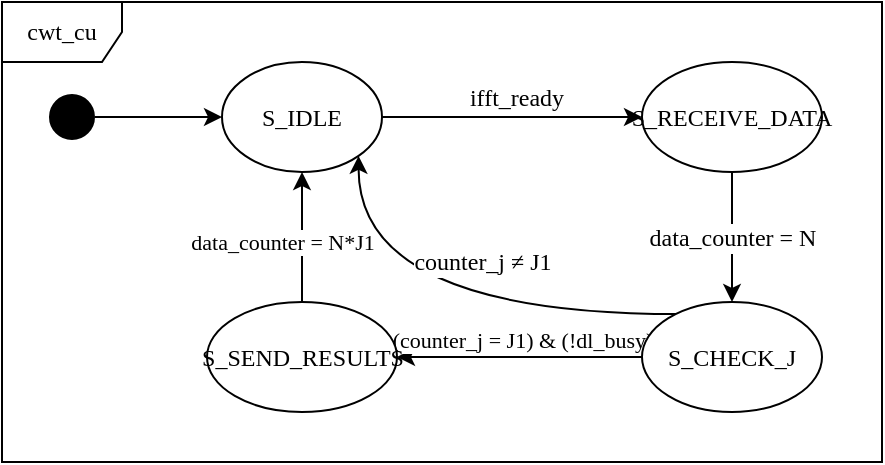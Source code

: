<mxfile version="25.0.3">
  <diagram name="Page-1" id="58cdce13-f638-feb5-8d6f-7d28b1aa9fa0">
    <mxGraphModel dx="683" dy="365" grid="1" gridSize="10" guides="1" tooltips="1" connect="1" arrows="1" fold="1" page="1" pageScale="1" pageWidth="1100" pageHeight="850" background="none" math="0" shadow="0">
      <root>
        <mxCell id="0" />
        <mxCell id="1" parent="0" />
        <mxCell id="2a3bc250acf0617d-8" value="&lt;div&gt;&lt;font data-font-src=&quot;https://db.onlinewebfonts.com/t/17e268efa7d01d3f0d6c6c4d95f4326c.ttf&quot; face=&quot;NewsGotT&quot;&gt;cwt_cu&lt;/font&gt;&lt;/div&gt;" style="shape=umlFrame;whiteSpace=wrap;html=1;rounded=1;shadow=0;comic=0;labelBackgroundColor=none;strokeWidth=1;fontFamily=Verdana;fontSize=12;align=center;movable=1;resizable=1;rotatable=1;deletable=1;editable=1;locked=0;connectable=1;" parent="1" vertex="1">
          <mxGeometry x="40" y="50" width="440" height="230" as="geometry" />
        </mxCell>
        <mxCell id="8ndJ4Dx7o7mWH3u_3wzX-2" style="edgeStyle=orthogonalEdgeStyle;rounded=0;orthogonalLoop=1;jettySize=auto;html=1;exitX=0.5;exitY=0.118;exitDx=0;exitDy=0;entryX=0;entryY=0.5;entryDx=0;entryDy=0;exitPerimeter=0;" parent="1" source="382b91b5511bd0f7-1" target="8ndJ4Dx7o7mWH3u_3wzX-1" edge="1">
          <mxGeometry relative="1" as="geometry" />
        </mxCell>
        <mxCell id="382b91b5511bd0f7-1" value="" style="ellipse;html=1;shape=startState;fillColor=#000000;strokeColor=default;rounded=1;shadow=0;comic=0;labelBackgroundColor=none;fontFamily=Verdana;fontSize=12;fontColor=#000000;align=center;direction=south;" parent="1" vertex="1">
          <mxGeometry x="60" y="92.5" width="30" height="30" as="geometry" />
        </mxCell>
        <mxCell id="8ndJ4Dx7o7mWH3u_3wzX-15" style="edgeStyle=orthogonalEdgeStyle;rounded=0;orthogonalLoop=1;jettySize=auto;html=1;exitX=1;exitY=0.5;exitDx=0;exitDy=0;entryX=0;entryY=0.5;entryDx=0;entryDy=0;fontFamily=NewsGotT;fontSize=12;fontColor=default;" parent="1" source="8ndJ4Dx7o7mWH3u_3wzX-1" target="8ndJ4Dx7o7mWH3u_3wzX-10" edge="1">
          <mxGeometry relative="1" as="geometry" />
        </mxCell>
        <mxCell id="8ndJ4Dx7o7mWH3u_3wzX-16" value="ifft_ready" style="edgeLabel;html=1;align=center;verticalAlign=middle;resizable=0;points=[];strokeColor=default;fontFamily=NewsGotT;fontSize=12;fontColor=default;fillColor=default;fontSource=https%3A%2F%2Fdb.onlinewebfonts.com%2Ft%2F17e268efa7d01d3f0d6c6c4d95f4326c.ttf;" parent="8ndJ4Dx7o7mWH3u_3wzX-15" vertex="1" connectable="0">
          <mxGeometry x="0.021" y="-2" relative="1" as="geometry">
            <mxPoint y="-12" as="offset" />
          </mxGeometry>
        </mxCell>
        <mxCell id="8ndJ4Dx7o7mWH3u_3wzX-1" value="&lt;font data-font-src=&quot;https://db.onlinewebfonts.com/t/17e268efa7d01d3f0d6c6c4d95f4326c.ttf&quot;&gt;S_IDLE&lt;/font&gt;" style="ellipse;whiteSpace=wrap;html=1;fontFamily=NewsGotT;" parent="1" vertex="1">
          <mxGeometry x="150" y="80" width="80" height="55" as="geometry" />
        </mxCell>
        <mxCell id="T45YvrZhQ5AWfYzkkiMV-3" value="&lt;font face=&quot;NewsGotT&quot;&gt;data_counter = N&lt;/font&gt;" style="edgeStyle=orthogonalEdgeStyle;rounded=0;orthogonalLoop=1;jettySize=auto;html=1;exitX=0.5;exitY=1;exitDx=0;exitDy=0;entryX=0.5;entryY=0;entryDx=0;entryDy=0;strokeColor=default;align=center;verticalAlign=middle;fontFamily=NewsGotT;fontSize=12;fontColor=default;labelBackgroundColor=default;endArrow=classic;" parent="1" source="8ndJ4Dx7o7mWH3u_3wzX-10" target="T45YvrZhQ5AWfYzkkiMV-1" edge="1">
          <mxGeometry relative="1" as="geometry" />
        </mxCell>
        <mxCell id="8ndJ4Dx7o7mWH3u_3wzX-10" value="S_RECEIVE_DATA" style="ellipse;whiteSpace=wrap;html=1;fontFamily=NewsGotT;fontSource=https%3A%2F%2Fdb.onlinewebfonts.com%2Ft%2F17e268efa7d01d3f0d6c6c4d95f4326c.ttf;" parent="1" vertex="1">
          <mxGeometry x="360" y="80" width="90" height="55" as="geometry" />
        </mxCell>
        <mxCell id="T45YvrZhQ5AWfYzkkiMV-4" value="&lt;font face=&quot;NewsGotT&quot;&gt;(counter_j = J1)&lt;/font&gt;&lt;font face=&quot;NewsGotT&quot;&gt; &amp;amp; (&lt;/font&gt;&lt;font face=&quot;NewsGotT&quot;&gt;!dl_busy)&lt;/font&gt;" style="edgeStyle=orthogonalEdgeStyle;rounded=0;orthogonalLoop=1;jettySize=auto;html=1;exitX=0;exitY=0.5;exitDx=0;exitDy=0;entryX=1;entryY=0.5;entryDx=0;entryDy=0;" parent="1" source="T45YvrZhQ5AWfYzkkiMV-1" target="T45YvrZhQ5AWfYzkkiMV-2" edge="1">
          <mxGeometry x="-0.02" y="-9" relative="1" as="geometry">
            <mxPoint as="offset" />
          </mxGeometry>
        </mxCell>
        <mxCell id="T45YvrZhQ5AWfYzkkiMV-8" value="counter_j &lt;span lang=&quot;en&quot; class=&quot;NA6bn BxUVEf ILfuVd&quot;&gt;&lt;span class=&quot;hgKElc&quot;&gt;≠ J1&lt;b&gt;&lt;br&gt;&lt;/b&gt;&lt;/span&gt;&lt;/span&gt;" style="edgeStyle=orthogonalEdgeStyle;shape=connector;rounded=0;orthogonalLoop=1;jettySize=auto;html=1;exitX=0.21;exitY=0.11;exitDx=0;exitDy=0;exitPerimeter=0;entryX=1;entryY=1;entryDx=0;entryDy=0;strokeColor=default;align=center;verticalAlign=middle;fontFamily=NewsGotT;fontSize=12;fontColor=default;labelBackgroundColor=default;endArrow=classic;curved=1;" parent="1" source="T45YvrZhQ5AWfYzkkiMV-1" target="8ndJ4Dx7o7mWH3u_3wzX-1" edge="1">
          <mxGeometry x="-0.175" y="-26" relative="1" as="geometry">
            <mxPoint as="offset" />
          </mxGeometry>
        </mxCell>
        <mxCell id="T45YvrZhQ5AWfYzkkiMV-1" value="S_CHECK_J" style="ellipse;whiteSpace=wrap;html=1;fontFamily=NewsGotT;fontSource=https%3A%2F%2Fdb.onlinewebfonts.com%2Ft%2F17e268efa7d01d3f0d6c6c4d95f4326c.ttf;points=[[0,0.5,0,0,0],[0,1,0,0,0],[0.21,0.11,0,0,0],[0.5,0,0,0,0],[0.5,1,0,0,0],[1,0,0,0,0],[1,0.5,0,0,0],[1,1,0,0,0]];" parent="1" vertex="1">
          <mxGeometry x="360" y="200" width="90" height="55" as="geometry" />
        </mxCell>
        <mxCell id="T45YvrZhQ5AWfYzkkiMV-5" value="data_counter = N*J1" style="edgeStyle=orthogonalEdgeStyle;rounded=0;orthogonalLoop=1;jettySize=auto;html=1;exitX=0.5;exitY=0;exitDx=0;exitDy=0;entryX=0.5;entryY=1;entryDx=0;entryDy=0;fontFamily=NewsGotT;" parent="1" source="T45YvrZhQ5AWfYzkkiMV-2" target="8ndJ4Dx7o7mWH3u_3wzX-1" edge="1">
          <mxGeometry x="-0.077" y="10" relative="1" as="geometry">
            <mxPoint as="offset" />
          </mxGeometry>
        </mxCell>
        <mxCell id="T45YvrZhQ5AWfYzkkiMV-2" value="S_SEND_RESULTS" style="ellipse;whiteSpace=wrap;html=1;fontFamily=NewsGotT;fontSource=https%3A%2F%2Fdb.onlinewebfonts.com%2Ft%2F17e268efa7d01d3f0d6c6c4d95f4326c.ttf;" parent="1" vertex="1">
          <mxGeometry x="142.5" y="200" width="95" height="55" as="geometry" />
        </mxCell>
      </root>
    </mxGraphModel>
  </diagram>
</mxfile>
